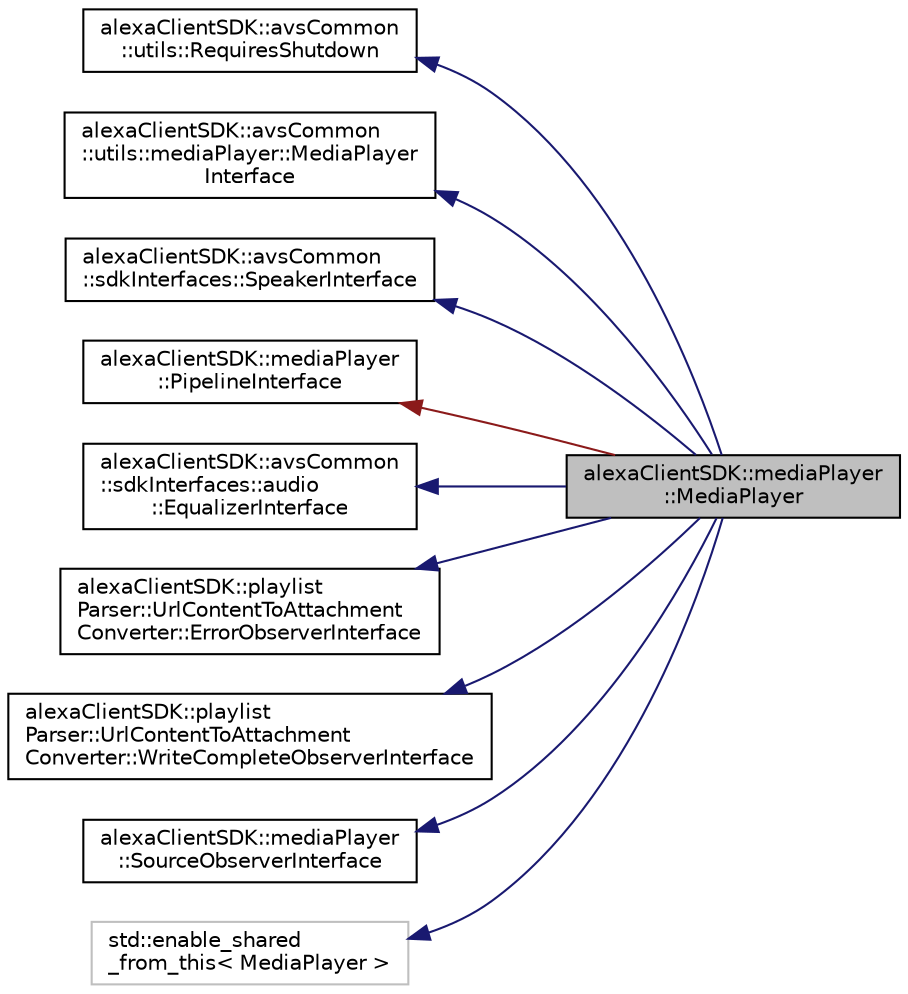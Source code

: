 digraph "alexaClientSDK::mediaPlayer::MediaPlayer"
{
  edge [fontname="Helvetica",fontsize="10",labelfontname="Helvetica",labelfontsize="10"];
  node [fontname="Helvetica",fontsize="10",shape=record];
  rankdir="LR";
  Node10 [label="alexaClientSDK::mediaPlayer\l::MediaPlayer",height=0.2,width=0.4,color="black", fillcolor="grey75", style="filled", fontcolor="black"];
  Node11 -> Node10 [dir="back",color="midnightblue",fontsize="10",style="solid",fontname="Helvetica"];
  Node11 [label="alexaClientSDK::avsCommon\l::utils::RequiresShutdown",height=0.2,width=0.4,color="black", fillcolor="white", style="filled",URL="$classalexa_client_s_d_k_1_1avs_common_1_1utils_1_1_requires_shutdown.html"];
  Node12 -> Node10 [dir="back",color="midnightblue",fontsize="10",style="solid",fontname="Helvetica"];
  Node12 [label="alexaClientSDK::avsCommon\l::utils::mediaPlayer::MediaPlayer\lInterface",height=0.2,width=0.4,color="black", fillcolor="white", style="filled",URL="$classalexa_client_s_d_k_1_1avs_common_1_1utils_1_1media_player_1_1_media_player_interface.html"];
  Node13 -> Node10 [dir="back",color="midnightblue",fontsize="10",style="solid",fontname="Helvetica"];
  Node13 [label="alexaClientSDK::avsCommon\l::sdkInterfaces::SpeakerInterface",height=0.2,width=0.4,color="black", fillcolor="white", style="filled",URL="$classalexa_client_s_d_k_1_1avs_common_1_1sdk_interfaces_1_1_speaker_interface.html"];
  Node14 -> Node10 [dir="back",color="firebrick4",fontsize="10",style="solid",fontname="Helvetica"];
  Node14 [label="alexaClientSDK::mediaPlayer\l::PipelineInterface",height=0.2,width=0.4,color="black", fillcolor="white", style="filled",URL="$classalexa_client_s_d_k_1_1media_player_1_1_pipeline_interface.html"];
  Node15 -> Node10 [dir="back",color="midnightblue",fontsize="10",style="solid",fontname="Helvetica"];
  Node15 [label="alexaClientSDK::avsCommon\l::sdkInterfaces::audio\l::EqualizerInterface",height=0.2,width=0.4,color="black", fillcolor="white", style="filled",URL="$classalexa_client_s_d_k_1_1avs_common_1_1sdk_interfaces_1_1audio_1_1_equalizer_interface.html"];
  Node16 -> Node10 [dir="back",color="midnightblue",fontsize="10",style="solid",fontname="Helvetica"];
  Node16 [label="alexaClientSDK::playlist\lParser::UrlContentToAttachment\lConverter::ErrorObserverInterface",height=0.2,width=0.4,color="black", fillcolor="white", style="filled",URL="$classalexa_client_s_d_k_1_1playlist_parser_1_1_url_content_to_attachment_converter_1_1_error_observer_interface.html",tooltip="Class to observe errors that arise from converting a URL to to an Attachment. "];
  Node17 -> Node10 [dir="back",color="midnightblue",fontsize="10",style="solid",fontname="Helvetica"];
  Node17 [label="alexaClientSDK::playlist\lParser::UrlContentToAttachment\lConverter::WriteCompleteObserverInterface",height=0.2,width=0.4,color="black", fillcolor="white", style="filled",URL="$classalexa_client_s_d_k_1_1playlist_parser_1_1_url_content_to_attachment_converter_1_1_write_complete_observer_interface.html",tooltip="Class to allow notification when writing to the attachment is complete. "];
  Node18 -> Node10 [dir="back",color="midnightblue",fontsize="10",style="solid",fontname="Helvetica"];
  Node18 [label="alexaClientSDK::mediaPlayer\l::SourceObserverInterface",height=0.2,width=0.4,color="black", fillcolor="white", style="filled",URL="$classalexa_client_s_d_k_1_1media_player_1_1_source_observer_interface.html"];
  Node19 -> Node10 [dir="back",color="midnightblue",fontsize="10",style="solid",fontname="Helvetica"];
  Node19 [label="std::enable_shared\l_from_this\< MediaPlayer \>",height=0.2,width=0.4,color="grey75", fillcolor="white", style="filled"];
}
